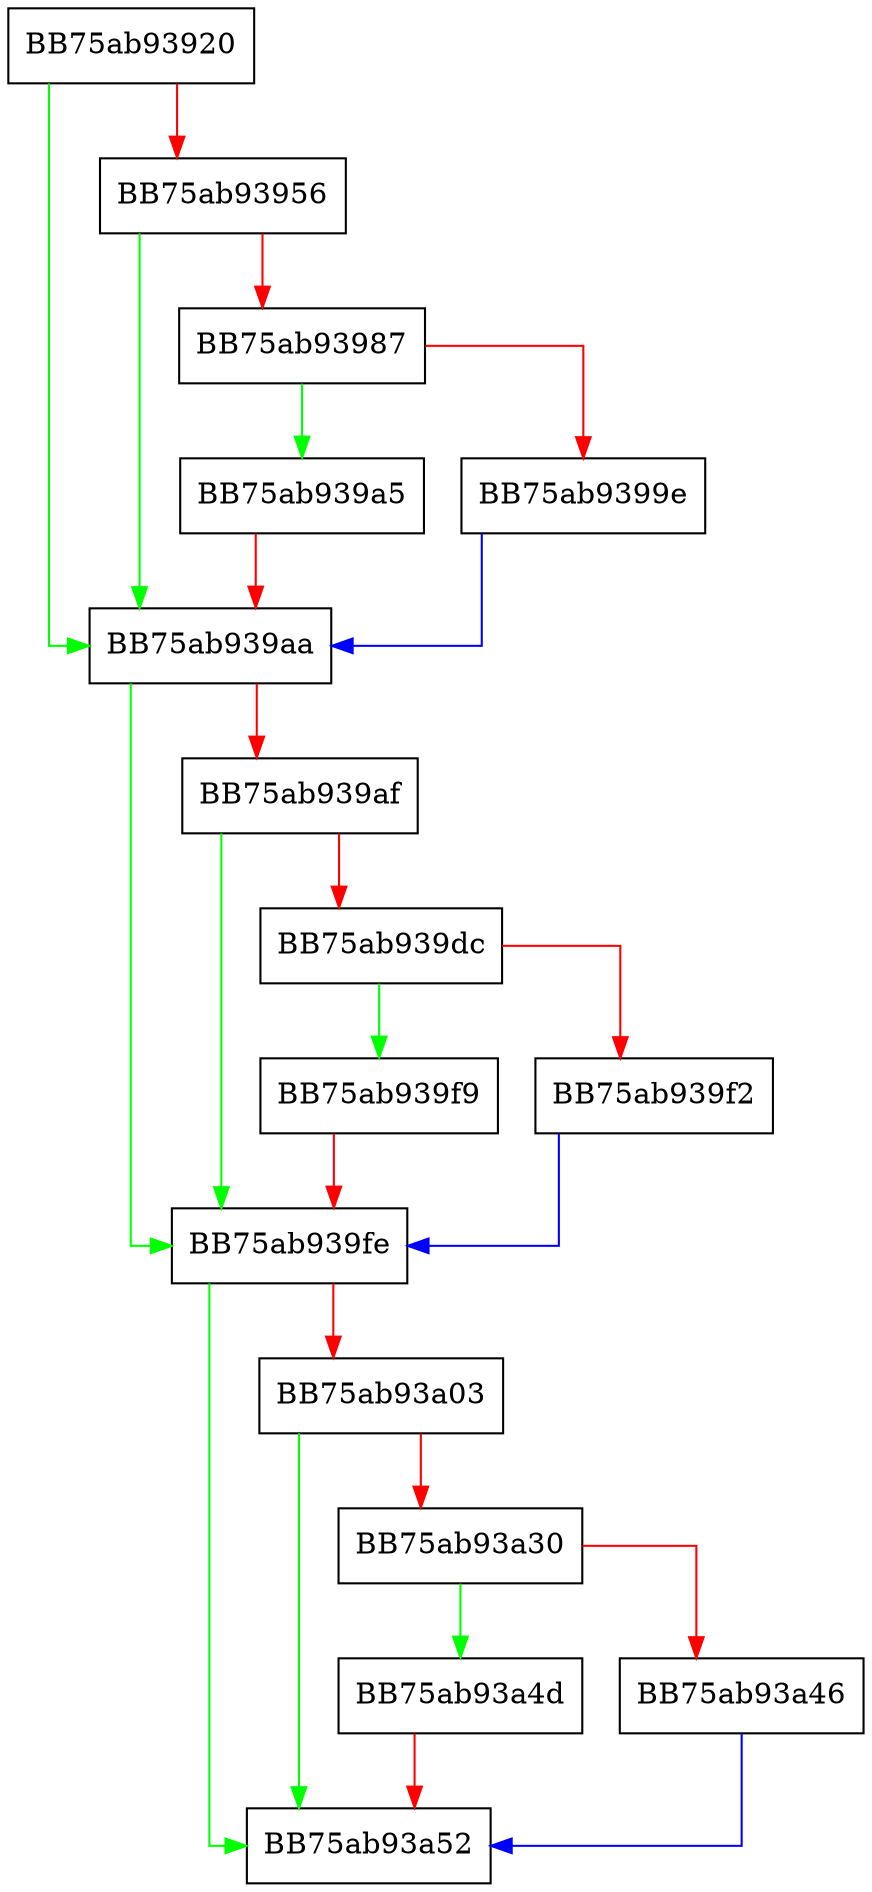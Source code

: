 digraph StoreAttributes {
  node [shape="box"];
  graph [splines=ortho];
  BB75ab93920 -> BB75ab939aa [color="green"];
  BB75ab93920 -> BB75ab93956 [color="red"];
  BB75ab93956 -> BB75ab939aa [color="green"];
  BB75ab93956 -> BB75ab93987 [color="red"];
  BB75ab93987 -> BB75ab939a5 [color="green"];
  BB75ab93987 -> BB75ab9399e [color="red"];
  BB75ab9399e -> BB75ab939aa [color="blue"];
  BB75ab939a5 -> BB75ab939aa [color="red"];
  BB75ab939aa -> BB75ab939fe [color="green"];
  BB75ab939aa -> BB75ab939af [color="red"];
  BB75ab939af -> BB75ab939fe [color="green"];
  BB75ab939af -> BB75ab939dc [color="red"];
  BB75ab939dc -> BB75ab939f9 [color="green"];
  BB75ab939dc -> BB75ab939f2 [color="red"];
  BB75ab939f2 -> BB75ab939fe [color="blue"];
  BB75ab939f9 -> BB75ab939fe [color="red"];
  BB75ab939fe -> BB75ab93a52 [color="green"];
  BB75ab939fe -> BB75ab93a03 [color="red"];
  BB75ab93a03 -> BB75ab93a52 [color="green"];
  BB75ab93a03 -> BB75ab93a30 [color="red"];
  BB75ab93a30 -> BB75ab93a4d [color="green"];
  BB75ab93a30 -> BB75ab93a46 [color="red"];
  BB75ab93a46 -> BB75ab93a52 [color="blue"];
  BB75ab93a4d -> BB75ab93a52 [color="red"];
}